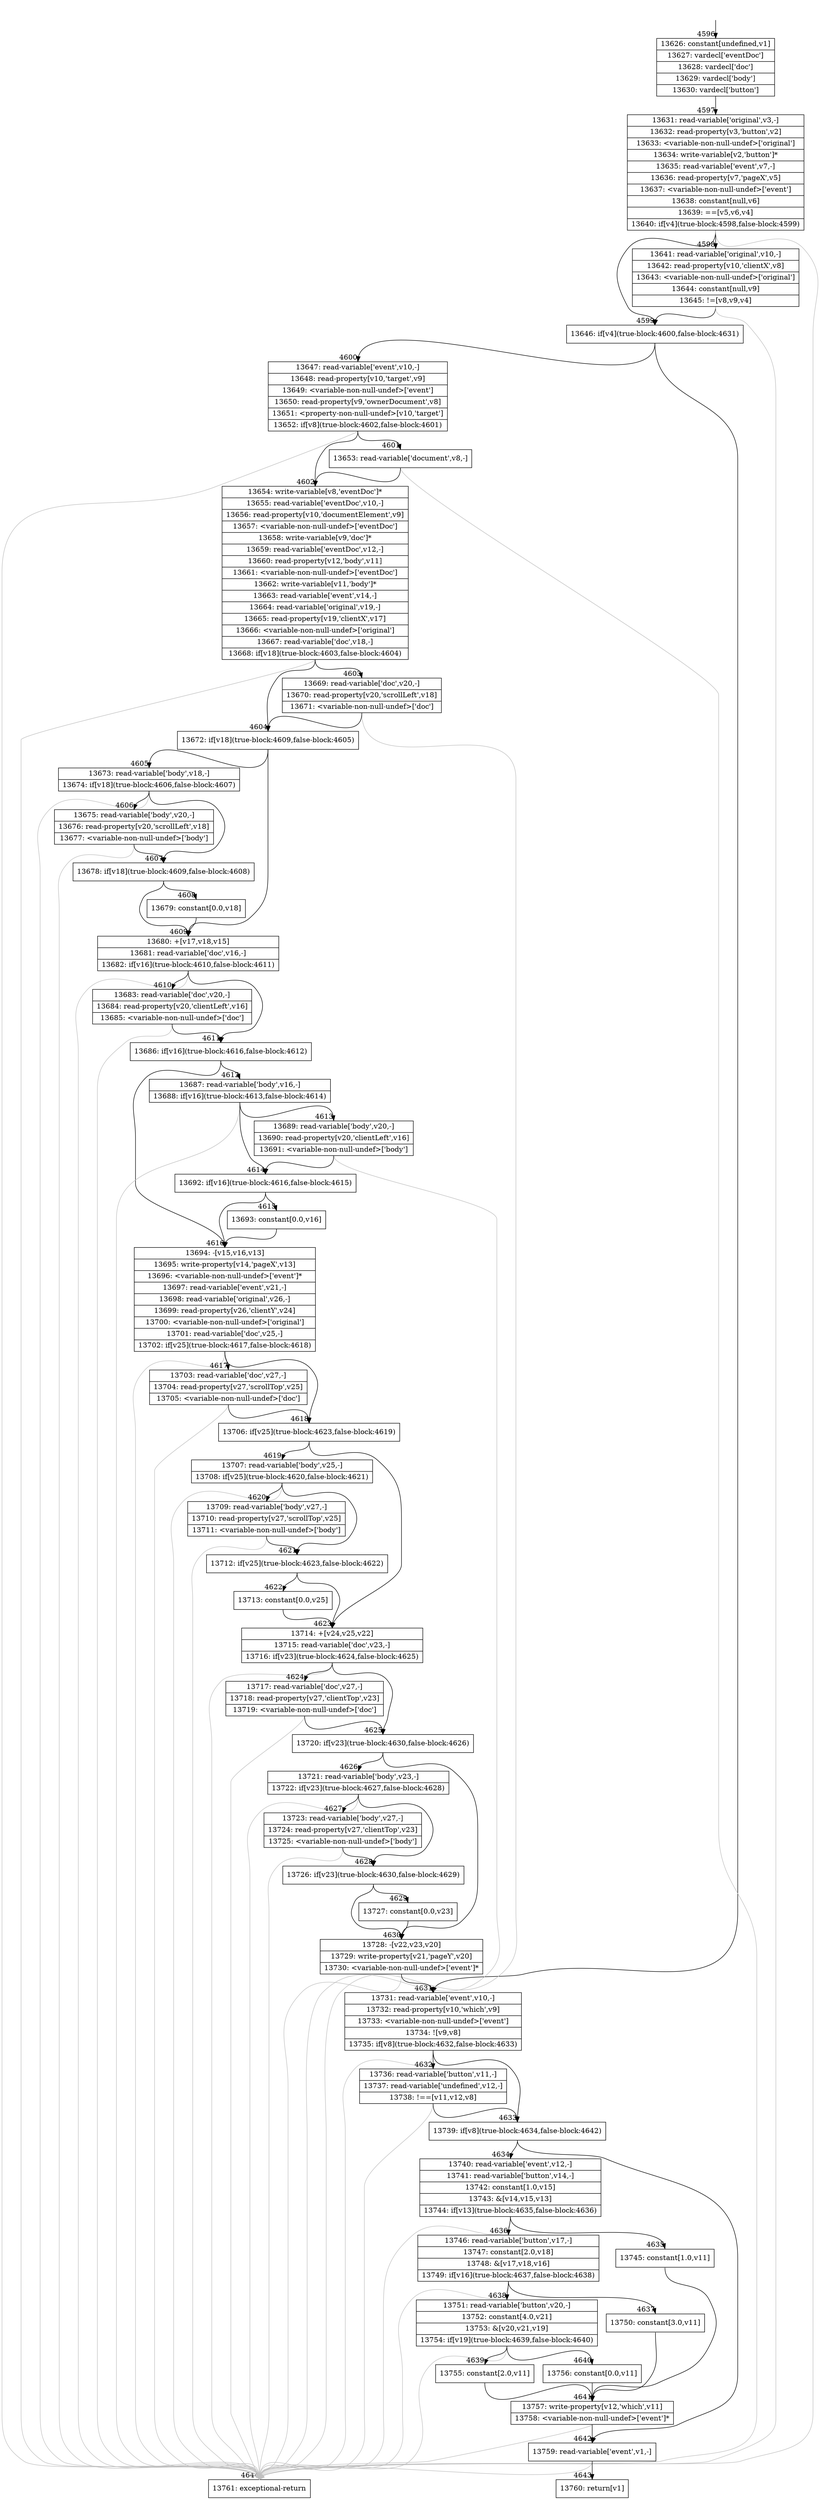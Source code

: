 digraph {
rankdir="TD"
BB_entry285[shape=none,label=""];
BB_entry285 -> BB4596 [tailport=s, headport=n, headlabel="    4596"]
BB4596 [shape=record label="{13626: constant[undefined,v1]|13627: vardecl['eventDoc']|13628: vardecl['doc']|13629: vardecl['body']|13630: vardecl['button']}" ] 
BB4596 -> BB4597 [tailport=s, headport=n, headlabel="      4597"]
BB4597 [shape=record label="{13631: read-variable['original',v3,-]|13632: read-property[v3,'button',v2]|13633: \<variable-non-null-undef\>['original']|13634: write-variable[v2,'button']*|13635: read-variable['event',v7,-]|13636: read-property[v7,'pageX',v5]|13637: \<variable-non-null-undef\>['event']|13638: constant[null,v6]|13639: ==[v5,v6,v4]|13640: if[v4](true-block:4598,false-block:4599)}" ] 
BB4597 -> BB4599 [tailport=s, headport=n, headlabel="      4599"]
BB4597 -> BB4598 [tailport=s, headport=n, headlabel="      4598"]
BB4597 -> BB4644 [tailport=s, headport=n, color=gray, headlabel="      4644"]
BB4598 [shape=record label="{13641: read-variable['original',v10,-]|13642: read-property[v10,'clientX',v8]|13643: \<variable-non-null-undef\>['original']|13644: constant[null,v9]|13645: !=[v8,v9,v4]}" ] 
BB4598 -> BB4599 [tailport=s, headport=n]
BB4598 -> BB4644 [tailport=s, headport=n, color=gray]
BB4599 [shape=record label="{13646: if[v4](true-block:4600,false-block:4631)}" ] 
BB4599 -> BB4600 [tailport=s, headport=n, headlabel="      4600"]
BB4599 -> BB4631 [tailport=s, headport=n, headlabel="      4631"]
BB4600 [shape=record label="{13647: read-variable['event',v10,-]|13648: read-property[v10,'target',v9]|13649: \<variable-non-null-undef\>['event']|13650: read-property[v9,'ownerDocument',v8]|13651: \<property-non-null-undef\>[v10,'target']|13652: if[v8](true-block:4602,false-block:4601)}" ] 
BB4600 -> BB4602 [tailport=s, headport=n, headlabel="      4602"]
BB4600 -> BB4601 [tailport=s, headport=n, headlabel="      4601"]
BB4600 -> BB4644 [tailport=s, headport=n, color=gray]
BB4601 [shape=record label="{13653: read-variable['document',v8,-]}" ] 
BB4601 -> BB4602 [tailport=s, headport=n]
BB4601 -> BB4644 [tailport=s, headport=n, color=gray]
BB4602 [shape=record label="{13654: write-variable[v8,'eventDoc']*|13655: read-variable['eventDoc',v10,-]|13656: read-property[v10,'documentElement',v9]|13657: \<variable-non-null-undef\>['eventDoc']|13658: write-variable[v9,'doc']*|13659: read-variable['eventDoc',v12,-]|13660: read-property[v12,'body',v11]|13661: \<variable-non-null-undef\>['eventDoc']|13662: write-variable[v11,'body']*|13663: read-variable['event',v14,-]|13664: read-variable['original',v19,-]|13665: read-property[v19,'clientX',v17]|13666: \<variable-non-null-undef\>['original']|13667: read-variable['doc',v18,-]|13668: if[v18](true-block:4603,false-block:4604)}" ] 
BB4602 -> BB4604 [tailport=s, headport=n, headlabel="      4604"]
BB4602 -> BB4603 [tailport=s, headport=n, headlabel="      4603"]
BB4602 -> BB4644 [tailport=s, headport=n, color=gray]
BB4603 [shape=record label="{13669: read-variable['doc',v20,-]|13670: read-property[v20,'scrollLeft',v18]|13671: \<variable-non-null-undef\>['doc']}" ] 
BB4603 -> BB4604 [tailport=s, headport=n]
BB4603 -> BB4644 [tailport=s, headport=n, color=gray]
BB4604 [shape=record label="{13672: if[v18](true-block:4609,false-block:4605)}" ] 
BB4604 -> BB4609 [tailport=s, headport=n, headlabel="      4609"]
BB4604 -> BB4605 [tailport=s, headport=n, headlabel="      4605"]
BB4605 [shape=record label="{13673: read-variable['body',v18,-]|13674: if[v18](true-block:4606,false-block:4607)}" ] 
BB4605 -> BB4607 [tailport=s, headport=n, headlabel="      4607"]
BB4605 -> BB4606 [tailport=s, headport=n, headlabel="      4606"]
BB4605 -> BB4644 [tailport=s, headport=n, color=gray]
BB4606 [shape=record label="{13675: read-variable['body',v20,-]|13676: read-property[v20,'scrollLeft',v18]|13677: \<variable-non-null-undef\>['body']}" ] 
BB4606 -> BB4607 [tailport=s, headport=n]
BB4606 -> BB4644 [tailport=s, headport=n, color=gray]
BB4607 [shape=record label="{13678: if[v18](true-block:4609,false-block:4608)}" ] 
BB4607 -> BB4609 [tailport=s, headport=n]
BB4607 -> BB4608 [tailport=s, headport=n, headlabel="      4608"]
BB4608 [shape=record label="{13679: constant[0.0,v18]}" ] 
BB4608 -> BB4609 [tailport=s, headport=n]
BB4609 [shape=record label="{13680: +[v17,v18,v15]|13681: read-variable['doc',v16,-]|13682: if[v16](true-block:4610,false-block:4611)}" ] 
BB4609 -> BB4611 [tailport=s, headport=n, headlabel="      4611"]
BB4609 -> BB4610 [tailport=s, headport=n, headlabel="      4610"]
BB4609 -> BB4644 [tailport=s, headport=n, color=gray]
BB4610 [shape=record label="{13683: read-variable['doc',v20,-]|13684: read-property[v20,'clientLeft',v16]|13685: \<variable-non-null-undef\>['doc']}" ] 
BB4610 -> BB4611 [tailport=s, headport=n]
BB4610 -> BB4644 [tailport=s, headport=n, color=gray]
BB4611 [shape=record label="{13686: if[v16](true-block:4616,false-block:4612)}" ] 
BB4611 -> BB4616 [tailport=s, headport=n, headlabel="      4616"]
BB4611 -> BB4612 [tailport=s, headport=n, headlabel="      4612"]
BB4612 [shape=record label="{13687: read-variable['body',v16,-]|13688: if[v16](true-block:4613,false-block:4614)}" ] 
BB4612 -> BB4614 [tailport=s, headport=n, headlabel="      4614"]
BB4612 -> BB4613 [tailport=s, headport=n, headlabel="      4613"]
BB4612 -> BB4644 [tailport=s, headport=n, color=gray]
BB4613 [shape=record label="{13689: read-variable['body',v20,-]|13690: read-property[v20,'clientLeft',v16]|13691: \<variable-non-null-undef\>['body']}" ] 
BB4613 -> BB4614 [tailport=s, headport=n]
BB4613 -> BB4644 [tailport=s, headport=n, color=gray]
BB4614 [shape=record label="{13692: if[v16](true-block:4616,false-block:4615)}" ] 
BB4614 -> BB4616 [tailport=s, headport=n]
BB4614 -> BB4615 [tailport=s, headport=n, headlabel="      4615"]
BB4615 [shape=record label="{13693: constant[0.0,v16]}" ] 
BB4615 -> BB4616 [tailport=s, headport=n]
BB4616 [shape=record label="{13694: -[v15,v16,v13]|13695: write-property[v14,'pageX',v13]|13696: \<variable-non-null-undef\>['event']*|13697: read-variable['event',v21,-]|13698: read-variable['original',v26,-]|13699: read-property[v26,'clientY',v24]|13700: \<variable-non-null-undef\>['original']|13701: read-variable['doc',v25,-]|13702: if[v25](true-block:4617,false-block:4618)}" ] 
BB4616 -> BB4618 [tailport=s, headport=n, headlabel="      4618"]
BB4616 -> BB4617 [tailport=s, headport=n, headlabel="      4617"]
BB4616 -> BB4644 [tailport=s, headport=n, color=gray]
BB4617 [shape=record label="{13703: read-variable['doc',v27,-]|13704: read-property[v27,'scrollTop',v25]|13705: \<variable-non-null-undef\>['doc']}" ] 
BB4617 -> BB4618 [tailport=s, headport=n]
BB4617 -> BB4644 [tailport=s, headport=n, color=gray]
BB4618 [shape=record label="{13706: if[v25](true-block:4623,false-block:4619)}" ] 
BB4618 -> BB4623 [tailport=s, headport=n, headlabel="      4623"]
BB4618 -> BB4619 [tailport=s, headport=n, headlabel="      4619"]
BB4619 [shape=record label="{13707: read-variable['body',v25,-]|13708: if[v25](true-block:4620,false-block:4621)}" ] 
BB4619 -> BB4621 [tailport=s, headport=n, headlabel="      4621"]
BB4619 -> BB4620 [tailport=s, headport=n, headlabel="      4620"]
BB4619 -> BB4644 [tailport=s, headport=n, color=gray]
BB4620 [shape=record label="{13709: read-variable['body',v27,-]|13710: read-property[v27,'scrollTop',v25]|13711: \<variable-non-null-undef\>['body']}" ] 
BB4620 -> BB4621 [tailport=s, headport=n]
BB4620 -> BB4644 [tailport=s, headport=n, color=gray]
BB4621 [shape=record label="{13712: if[v25](true-block:4623,false-block:4622)}" ] 
BB4621 -> BB4623 [tailport=s, headport=n]
BB4621 -> BB4622 [tailport=s, headport=n, headlabel="      4622"]
BB4622 [shape=record label="{13713: constant[0.0,v25]}" ] 
BB4622 -> BB4623 [tailport=s, headport=n]
BB4623 [shape=record label="{13714: +[v24,v25,v22]|13715: read-variable['doc',v23,-]|13716: if[v23](true-block:4624,false-block:4625)}" ] 
BB4623 -> BB4625 [tailport=s, headport=n, headlabel="      4625"]
BB4623 -> BB4624 [tailport=s, headport=n, headlabel="      4624"]
BB4623 -> BB4644 [tailport=s, headport=n, color=gray]
BB4624 [shape=record label="{13717: read-variable['doc',v27,-]|13718: read-property[v27,'clientTop',v23]|13719: \<variable-non-null-undef\>['doc']}" ] 
BB4624 -> BB4625 [tailport=s, headport=n]
BB4624 -> BB4644 [tailport=s, headport=n, color=gray]
BB4625 [shape=record label="{13720: if[v23](true-block:4630,false-block:4626)}" ] 
BB4625 -> BB4630 [tailport=s, headport=n, headlabel="      4630"]
BB4625 -> BB4626 [tailport=s, headport=n, headlabel="      4626"]
BB4626 [shape=record label="{13721: read-variable['body',v23,-]|13722: if[v23](true-block:4627,false-block:4628)}" ] 
BB4626 -> BB4628 [tailport=s, headport=n, headlabel="      4628"]
BB4626 -> BB4627 [tailport=s, headport=n, headlabel="      4627"]
BB4626 -> BB4644 [tailport=s, headport=n, color=gray]
BB4627 [shape=record label="{13723: read-variable['body',v27,-]|13724: read-property[v27,'clientTop',v23]|13725: \<variable-non-null-undef\>['body']}" ] 
BB4627 -> BB4628 [tailport=s, headport=n]
BB4627 -> BB4644 [tailport=s, headport=n, color=gray]
BB4628 [shape=record label="{13726: if[v23](true-block:4630,false-block:4629)}" ] 
BB4628 -> BB4630 [tailport=s, headport=n]
BB4628 -> BB4629 [tailport=s, headport=n, headlabel="      4629"]
BB4629 [shape=record label="{13727: constant[0.0,v23]}" ] 
BB4629 -> BB4630 [tailport=s, headport=n]
BB4630 [shape=record label="{13728: -[v22,v23,v20]|13729: write-property[v21,'pageY',v20]|13730: \<variable-non-null-undef\>['event']*}" ] 
BB4630 -> BB4631 [tailport=s, headport=n]
BB4630 -> BB4644 [tailport=s, headport=n, color=gray]
BB4631 [shape=record label="{13731: read-variable['event',v10,-]|13732: read-property[v10,'which',v9]|13733: \<variable-non-null-undef\>['event']|13734: ![v9,v8]|13735: if[v8](true-block:4632,false-block:4633)}" ] 
BB4631 -> BB4633 [tailport=s, headport=n, headlabel="      4633"]
BB4631 -> BB4632 [tailport=s, headport=n, headlabel="      4632"]
BB4631 -> BB4644 [tailport=s, headport=n, color=gray]
BB4632 [shape=record label="{13736: read-variable['button',v11,-]|13737: read-variable['undefined',v12,-]|13738: !==[v11,v12,v8]}" ] 
BB4632 -> BB4633 [tailport=s, headport=n]
BB4632 -> BB4644 [tailport=s, headport=n, color=gray]
BB4633 [shape=record label="{13739: if[v8](true-block:4634,false-block:4642)}" ] 
BB4633 -> BB4634 [tailport=s, headport=n, headlabel="      4634"]
BB4633 -> BB4642 [tailport=s, headport=n, headlabel="      4642"]
BB4634 [shape=record label="{13740: read-variable['event',v12,-]|13741: read-variable['button',v14,-]|13742: constant[1.0,v15]|13743: &[v14,v15,v13]|13744: if[v13](true-block:4635,false-block:4636)}" ] 
BB4634 -> BB4635 [tailport=s, headport=n, headlabel="      4635"]
BB4634 -> BB4636 [tailport=s, headport=n, headlabel="      4636"]
BB4634 -> BB4644 [tailport=s, headport=n, color=gray]
BB4635 [shape=record label="{13745: constant[1.0,v11]}" ] 
BB4635 -> BB4641 [tailport=s, headport=n, headlabel="      4641"]
BB4636 [shape=record label="{13746: read-variable['button',v17,-]|13747: constant[2.0,v18]|13748: &[v17,v18,v16]|13749: if[v16](true-block:4637,false-block:4638)}" ] 
BB4636 -> BB4637 [tailport=s, headport=n, headlabel="      4637"]
BB4636 -> BB4638 [tailport=s, headport=n, headlabel="      4638"]
BB4636 -> BB4644 [tailport=s, headport=n, color=gray]
BB4637 [shape=record label="{13750: constant[3.0,v11]}" ] 
BB4637 -> BB4641 [tailport=s, headport=n]
BB4638 [shape=record label="{13751: read-variable['button',v20,-]|13752: constant[4.0,v21]|13753: &[v20,v21,v19]|13754: if[v19](true-block:4639,false-block:4640)}" ] 
BB4638 -> BB4639 [tailport=s, headport=n, headlabel="      4639"]
BB4638 -> BB4640 [tailport=s, headport=n, headlabel="      4640"]
BB4638 -> BB4644 [tailport=s, headport=n, color=gray]
BB4639 [shape=record label="{13755: constant[2.0,v11]}" ] 
BB4639 -> BB4641 [tailport=s, headport=n]
BB4640 [shape=record label="{13756: constant[0.0,v11]}" ] 
BB4640 -> BB4641 [tailport=s, headport=n]
BB4641 [shape=record label="{13757: write-property[v12,'which',v11]|13758: \<variable-non-null-undef\>['event']*}" ] 
BB4641 -> BB4642 [tailport=s, headport=n]
BB4641 -> BB4644 [tailport=s, headport=n, color=gray]
BB4642 [shape=record label="{13759: read-variable['event',v1,-]}" ] 
BB4642 -> BB4643 [tailport=s, headport=n, headlabel="      4643"]
BB4642 -> BB4644 [tailport=s, headport=n, color=gray]
BB4643 [shape=record label="{13760: return[v1]}" ] 
BB4644 [shape=record label="{13761: exceptional-return}" ] 
}
